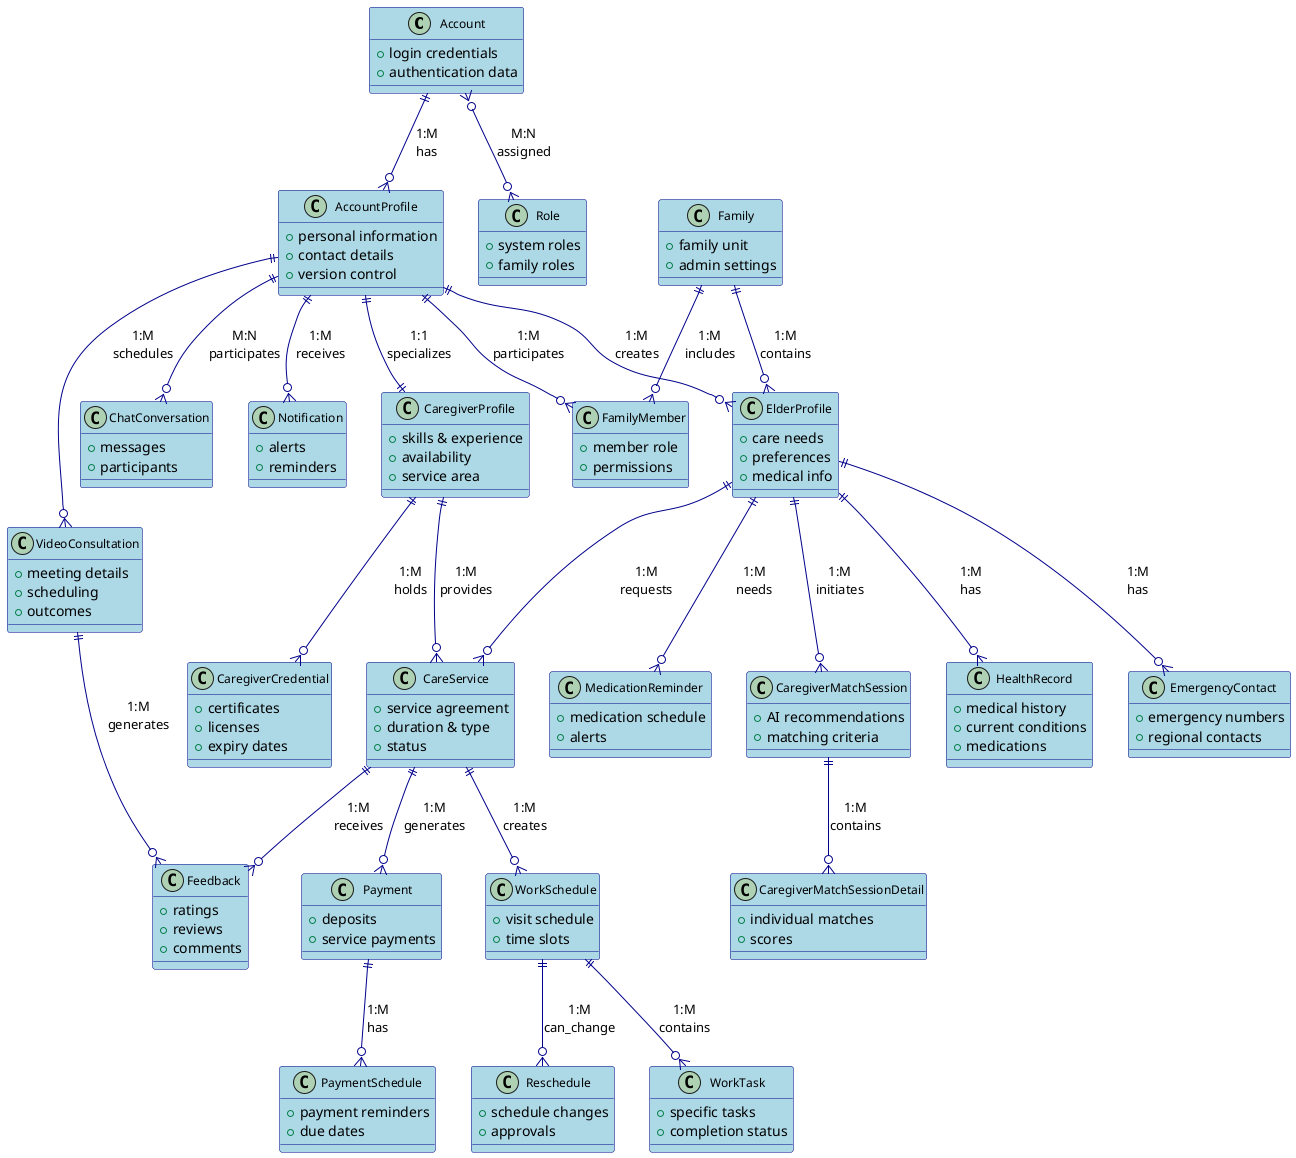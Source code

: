 @startuml ElderCareConceptualERD

!define ENTITY class
!define RELATIONSHIP -->

skinparam class {
    BackgroundColor LightBlue
    BorderColor DarkBlue
    FontSize 12
}

skinparam arrow {
    Color DarkBlue
}

' Core Authentication & Profile
ENTITY Account {
    + login credentials
    + authentication data
}

ENTITY AccountProfile {
    + personal information
    + contact details
    + version control
}

ENTITY Role {
    + system roles
    + family roles
}

' Specialized Profiles
ENTITY CaregiverProfile {
    + skills & experience
    + availability
    + service area
}

ENTITY CaregiverCredential {
    + certificates
    + licenses
    + expiry dates
}

ENTITY ElderProfile {
    + care needs
    + preferences
    + medical info
}

ENTITY HealthRecord {
    + medical history
    + current conditions
    + medications
}

' Family Management
ENTITY Family {
    + family unit
    + admin settings
}

ENTITY FamilyMember {
    + member role
    + permissions
}

' Core Services
ENTITY CareService {
    + service agreement
    + duration & type
    + status
}

ENTITY VideoConsultation {
    + meeting details
    + scheduling
    + outcomes
}

' Work Management
ENTITY WorkSchedule {
    + visit schedule
    + time slots
}

ENTITY WorkTask {
    + specific tasks
    + completion status
}

ENTITY Reschedule {
    + schedule changes
    + approvals
}

' Payment System
ENTITY Payment {
    + deposits
    + service payments
}

ENTITY PaymentSchedule {
    + payment reminders
    + due dates
}

' Communication & Feedback
ENTITY Feedback {
    + ratings
    + reviews
    + comments
}

ENTITY ChatConversation {
    + messages
    + participants
}

ENTITY Notification {
    + alerts
    + reminders
}

' Emergency & Support
ENTITY EmergencyContact {
    + emergency numbers
    + regional contacts
}

ENTITY MedicationReminder {
    + medication schedule
    + alerts
}

' AI Matching
ENTITY CaregiverMatchSession {
    + AI recommendations
    + matching criteria
}

ENTITY CaregiverMatchSessionDetail {
    + individual matches
    + scores
}

' Relationships
Account ||--o{ AccountProfile : "1:M\nhas"
Account }o--o{ Role : "M:N\nassigned"
AccountProfile ||--|| CaregiverProfile : "1:1\nspecializes"
AccountProfile ||--o{ ElderProfile : "1:M\ncreates"

CaregiverProfile ||--o{ CaregiverCredential : "1:M\nholds"
ElderProfile ||--o{ HealthRecord : "1:M\nhas"

Family ||--o{ ElderProfile : "1:M\ncontains"
Family ||--o{ FamilyMember : "1:M\nincludes"
AccountProfile ||--o{ FamilyMember : "1:M\nparticipates"

ElderProfile ||--o{ CareService : "1:M\nrequests"
CaregiverProfile ||--o{ CareService : "1:M\nprovides"

AccountProfile ||--o{ VideoConsultation : "1:M\nschedules"
VideoConsultation ||--o{ Feedback : "1:M\ngenerates"

CareService ||--o{ WorkSchedule : "1:M\ncreates"
WorkSchedule ||--o{ WorkTask : "1:M\ncontains"
WorkSchedule ||--o{ Reschedule : "1:M\ncan_change"

CareService ||--o{ Payment : "1:M\ngenerates"
Payment ||--o{ PaymentSchedule : "1:M\nhas"
CareService ||--o{ Feedback : "1:M\nreceives"

AccountProfile ||--o{ ChatConversation : "M:N\nparticipates"
AccountProfile ||--o{ Notification : "1:M\nreceives"

ElderProfile ||--o{ EmergencyContact : "1:M\nhas"
ElderProfile ||--o{ MedicationReminder : "1:M\nneeds"

ElderProfile ||--o{ CaregiverMatchSession : "1:M\ninitiates"
CaregiverMatchSession ||--o{ CaregiverMatchSessionDetail : "1:M\ncontains"

@enduml

